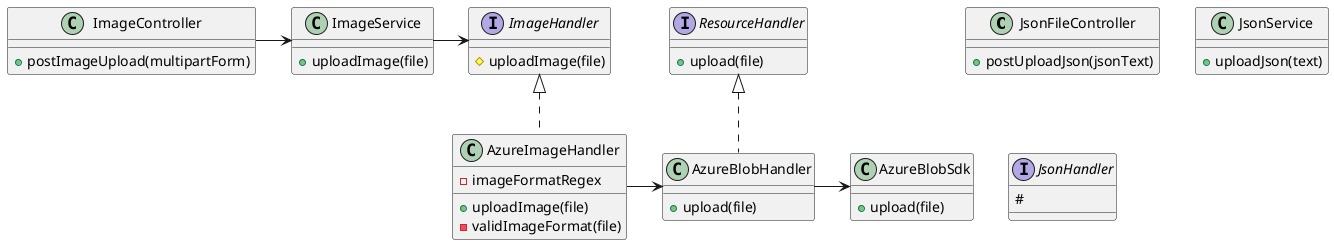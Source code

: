 @startuml

class JsonFileController{
    +postUploadJson(jsonText)
}

class JsonService{
    +uploadJson(text)
}

class ImageController{

    +postImageUpload(multipartForm)

}

class ImageService{
    +uploadImage(file)

}

interface JsonHandler{
    #
}

interface ImageHandler{

    #uploadImage(file)

}

class AzureImageHandler implements ImageHandler{
    -imageFormatRegex
    +uploadImage(file)
    -validImageFormat(file)
}

class AzureBlobSdk{
    +upload(file)
}

interface ResourceHandler{
    +upload(file)
}

class AzureBlobHandler implements ResourceHandler{
    +upload(file)
}




ImageController -> ImageService
ImageService -> ImageHandler
AzureImageHandler -> AzureBlobHandler
AzureBlobHandler -> AzureBlobSdk


@enduml